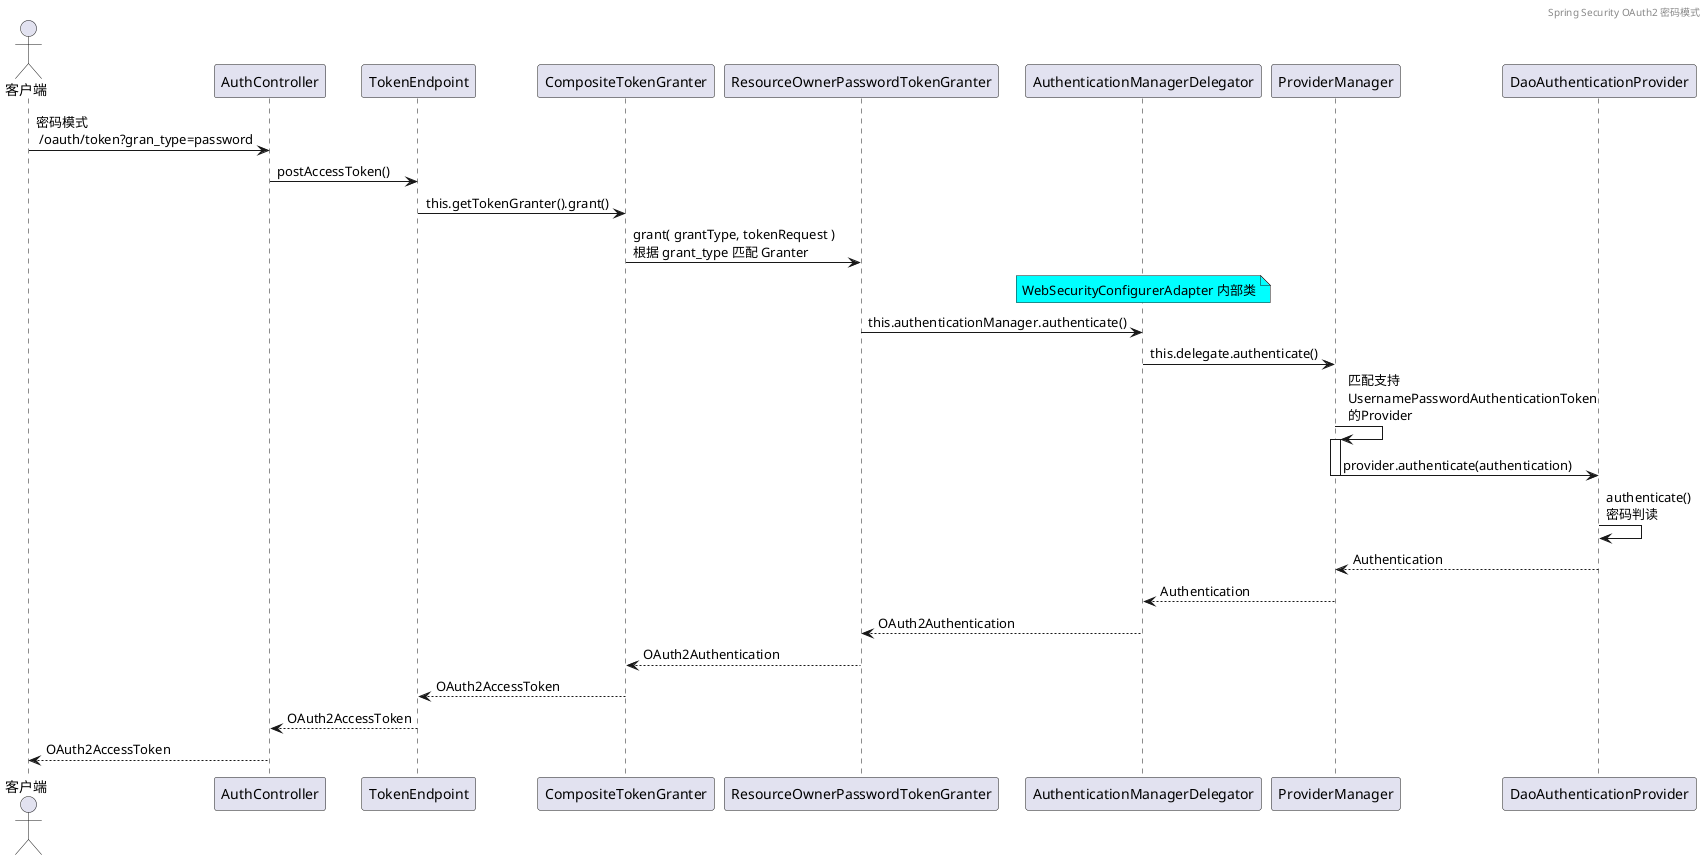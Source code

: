 @startuml
'https://plantuml.com/sequence-diagram
'skinparam backgroundColor #EEEBDC
'skinparam handwritten true

header Spring Security OAuth2 密码模式

actor 客户端

客户端 -> AuthController: 密码模式 \n /oauth/token?gran_type=password
AuthController -> TokenEndpoint: postAccessToken()
TokenEndpoint -> CompositeTokenGranter: this.getTokenGranter().grant()
CompositeTokenGranter->ResourceOwnerPasswordTokenGranter:grant( grantType, tokenRequest )\n根据 grant_type 匹配 Granter
note over of AuthenticationManagerDelegator #aqua
WebSecurityConfigurerAdapter 内部类
end note
ResourceOwnerPasswordTokenGranter-> AuthenticationManagerDelegator:this.authenticationManager.authenticate()
AuthenticationManagerDelegator -> ProviderManager: this.delegate.authenticate()


ProviderManager -> ProviderManager: 匹配支持\nUsernamePasswordAuthenticationToken\n的Provider
activate ProviderManager
ProviderManager -> DaoAuthenticationProvider: provider.authenticate(authentication)
deactivate ProviderManager
DaoAuthenticationProvider -> DaoAuthenticationProvider:authenticate()\n密码判读
ProviderManager <-- DaoAuthenticationProvider: Authentication
AuthenticationManagerDelegator <-- ProviderManager: Authentication
ResourceOwnerPasswordTokenGranter <-- AuthenticationManagerDelegator: OAuth2Authentication
CompositeTokenGranter <-- ResourceOwnerPasswordTokenGranter: OAuth2Authentication
TokenEndpoint <-- CompositeTokenGranter:OAuth2AccessToken
AuthController <-- TokenEndpoint:OAuth2AccessToken
客户端 <-- AuthController: OAuth2AccessToken
@enduml
